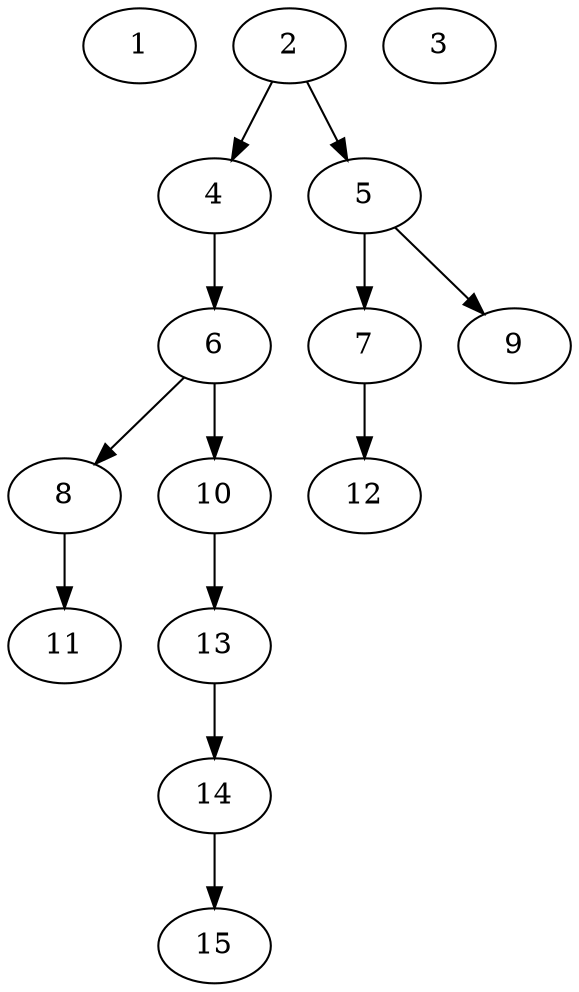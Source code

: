 // DAG automatically generated by daggen at Fri May 24 12:58:23 2024
// daggen-master/daggen -n 15 --fat 0.5 --density 0.5 --regular 0.5 --jump 2 --minalpha 20 --maxalpha 50 --dot -o dags_dot_15/sim_7.dot 
digraph G {
  1 [size="25049177145", alpha="45.76"]
  2 [size="7127188145", alpha="26.21"]
  2 -> 4 [size ="679477248"]
  2 -> 5 [size ="679477248"]
  3 [size="782757789696", alpha="33.67"]
  4 [size="8589934592", alpha="21.80"]
  4 -> 6 [size ="33554432"]
  5 [size="377894508004", alpha="32.50"]
  5 -> 7 [size ="536870912"]
  5 -> 9 [size ="536870912"]
  6 [size="368293445632", alpha="42.37"]
  6 -> 8 [size ="411041792"]
  6 -> 10 [size ="411041792"]
  7 [size="740258893", alpha="23.00"]
  7 -> 12 [size ="33554432"]
  8 [size="55743408784", alpha="48.49"]
  8 -> 11 [size ="209715200"]
  9 [size="1396758848708", alpha="46.04"]
  10 [size="357946331", alpha="44.05"]
  10 -> 13 [size ="33554432"]
  11 [size="5077499007", alpha="37.49"]
  12 [size="782757789696", alpha="36.89"]
  13 [size="42587491722", alpha="39.74"]
  13 -> 14 [size ="33554432"]
  14 [size="1073741824000", alpha="48.60"]
  14 -> 15 [size ="838860800"]
  15 [size="22018704716", alpha="24.31"]
}
